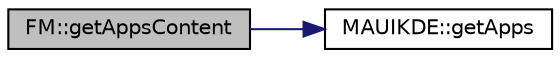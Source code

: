digraph "FM::getAppsContent"
{
 // INTERACTIVE_SVG=YES
 // LATEX_PDF_SIZE
  edge [fontname="Helvetica",fontsize="10",labelfontname="Helvetica",labelfontsize="10"];
  node [fontname="Helvetica",fontsize="10",shape=record];
  rankdir="LR";
  Node190 [label="FM::getAppsContent",height=0.2,width=0.4,color="black", fillcolor="grey75", style="filled", fontcolor="black",tooltip=" "];
  Node190 -> Node191 [color="midnightblue",fontsize="10",style="solid",fontname="Helvetica"];
  Node191 [label="MAUIKDE::getApps",height=0.2,width=0.4,color="black", fillcolor="white", style="filled",URL="$class_m_a_u_i_k_d_e.html#a4f9abecaed346d6323b18f70798b784d",tooltip=" "];
}

